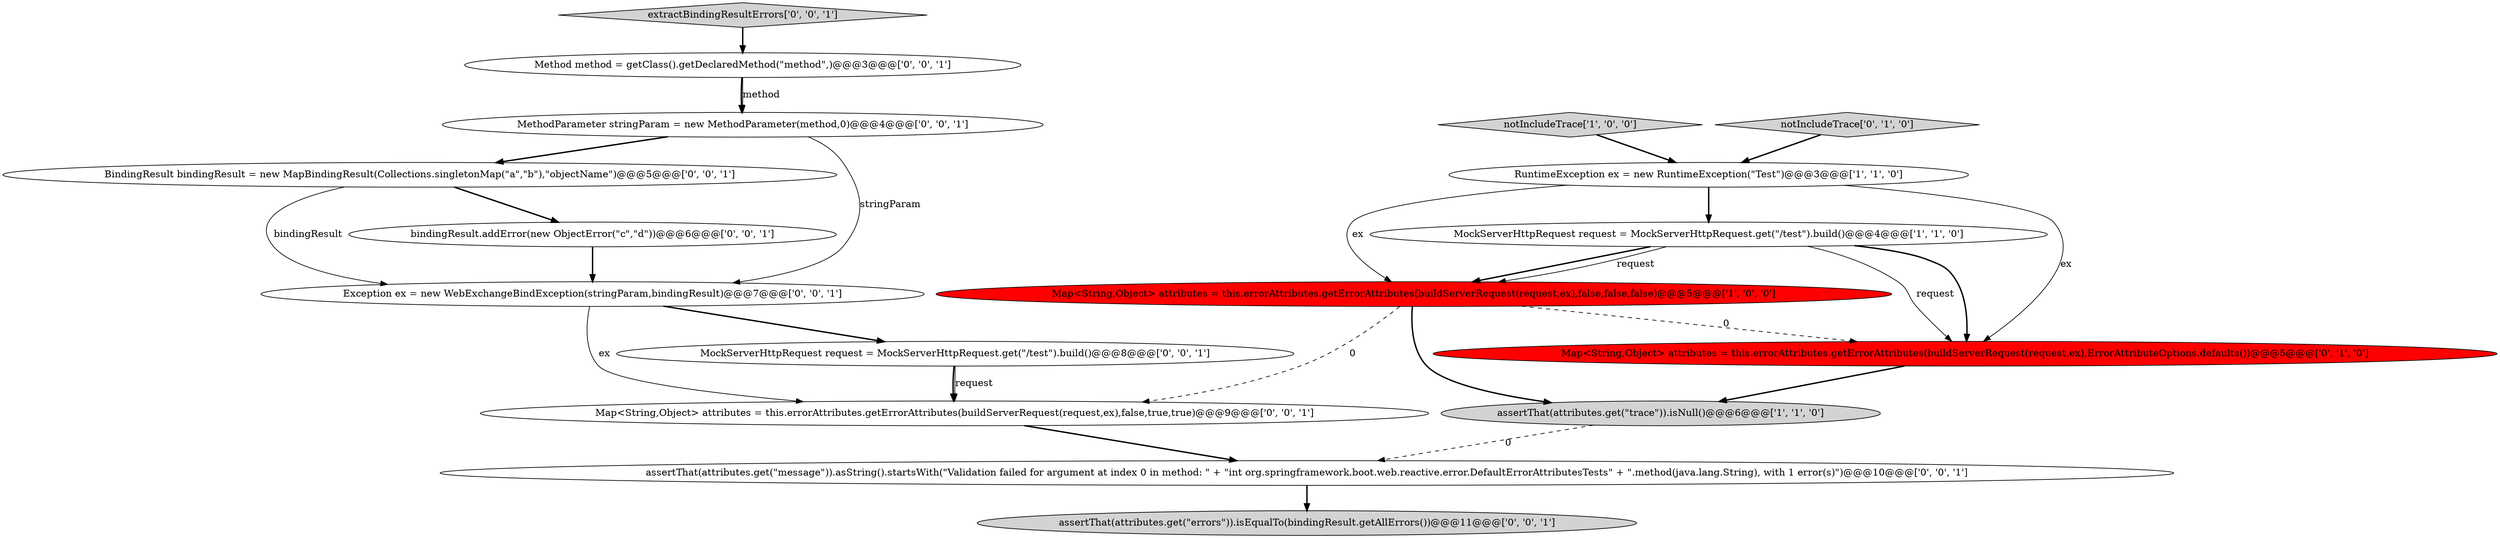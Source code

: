 digraph {
0 [style = filled, label = "notIncludeTrace['1', '0', '0']", fillcolor = lightgray, shape = diamond image = "AAA0AAABBB1BBB"];
7 [style = filled, label = "MockServerHttpRequest request = MockServerHttpRequest.get(\"/test\").build()@@@8@@@['0', '0', '1']", fillcolor = white, shape = ellipse image = "AAA0AAABBB3BBB"];
12 [style = filled, label = "BindingResult bindingResult = new MapBindingResult(Collections.singletonMap(\"a\",\"b\"),\"objectName\")@@@5@@@['0', '0', '1']", fillcolor = white, shape = ellipse image = "AAA0AAABBB3BBB"];
15 [style = filled, label = "assertThat(attributes.get(\"message\")).asString().startsWith(\"Validation failed for argument at index 0 in method: \" + \"int org.springframework.boot.web.reactive.error.DefaultErrorAttributesTests\" + \".method(java.lang.String), with 1 error(s)\")@@@10@@@['0', '0', '1']", fillcolor = white, shape = ellipse image = "AAA0AAABBB3BBB"];
10 [style = filled, label = "assertThat(attributes.get(\"errors\")).isEqualTo(bindingResult.getAllErrors())@@@11@@@['0', '0', '1']", fillcolor = lightgray, shape = ellipse image = "AAA0AAABBB3BBB"];
16 [style = filled, label = "bindingResult.addError(new ObjectError(\"c\",\"d\"))@@@6@@@['0', '0', '1']", fillcolor = white, shape = ellipse image = "AAA0AAABBB3BBB"];
13 [style = filled, label = "Exception ex = new WebExchangeBindException(stringParam,bindingResult)@@@7@@@['0', '0', '1']", fillcolor = white, shape = ellipse image = "AAA0AAABBB3BBB"];
14 [style = filled, label = "Map<String,Object> attributes = this.errorAttributes.getErrorAttributes(buildServerRequest(request,ex),false,true,true)@@@9@@@['0', '0', '1']", fillcolor = white, shape = ellipse image = "AAA0AAABBB3BBB"];
2 [style = filled, label = "RuntimeException ex = new RuntimeException(\"Test\")@@@3@@@['1', '1', '0']", fillcolor = white, shape = ellipse image = "AAA0AAABBB1BBB"];
5 [style = filled, label = "notIncludeTrace['0', '1', '0']", fillcolor = lightgray, shape = diamond image = "AAA0AAABBB2BBB"];
8 [style = filled, label = "extractBindingResultErrors['0', '0', '1']", fillcolor = lightgray, shape = diamond image = "AAA0AAABBB3BBB"];
9 [style = filled, label = "Method method = getClass().getDeclaredMethod(\"method\",)@@@3@@@['0', '0', '1']", fillcolor = white, shape = ellipse image = "AAA0AAABBB3BBB"];
11 [style = filled, label = "MethodParameter stringParam = new MethodParameter(method,0)@@@4@@@['0', '0', '1']", fillcolor = white, shape = ellipse image = "AAA0AAABBB3BBB"];
3 [style = filled, label = "assertThat(attributes.get(\"trace\")).isNull()@@@6@@@['1', '1', '0']", fillcolor = lightgray, shape = ellipse image = "AAA0AAABBB1BBB"];
1 [style = filled, label = "MockServerHttpRequest request = MockServerHttpRequest.get(\"/test\").build()@@@4@@@['1', '1', '0']", fillcolor = white, shape = ellipse image = "AAA0AAABBB1BBB"];
6 [style = filled, label = "Map<String,Object> attributes = this.errorAttributes.getErrorAttributes(buildServerRequest(request,ex),ErrorAttributeOptions.defaults())@@@5@@@['0', '1', '0']", fillcolor = red, shape = ellipse image = "AAA1AAABBB2BBB"];
4 [style = filled, label = "Map<String,Object> attributes = this.errorAttributes.getErrorAttributes(buildServerRequest(request,ex),false,false,false)@@@5@@@['1', '0', '0']", fillcolor = red, shape = ellipse image = "AAA1AAABBB1BBB"];
6->3 [style = bold, label=""];
4->3 [style = bold, label=""];
1->4 [style = bold, label=""];
16->13 [style = bold, label=""];
15->10 [style = bold, label=""];
1->4 [style = solid, label="request"];
7->14 [style = solid, label="request"];
9->11 [style = bold, label=""];
2->1 [style = bold, label=""];
0->2 [style = bold, label=""];
12->13 [style = solid, label="bindingResult"];
2->4 [style = solid, label="ex"];
11->12 [style = bold, label=""];
12->16 [style = bold, label=""];
4->6 [style = dashed, label="0"];
7->14 [style = bold, label=""];
5->2 [style = bold, label=""];
1->6 [style = bold, label=""];
13->7 [style = bold, label=""];
8->9 [style = bold, label=""];
13->14 [style = solid, label="ex"];
3->15 [style = dashed, label="0"];
11->13 [style = solid, label="stringParam"];
14->15 [style = bold, label=""];
4->14 [style = dashed, label="0"];
2->6 [style = solid, label="ex"];
9->11 [style = solid, label="method"];
1->6 [style = solid, label="request"];
}
